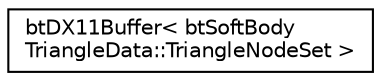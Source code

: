 digraph "Graphical Class Hierarchy"
{
  edge [fontname="Helvetica",fontsize="10",labelfontname="Helvetica",labelfontsize="10"];
  node [fontname="Helvetica",fontsize="10",shape=record];
  rankdir="LR";
  Node1 [label="btDX11Buffer\< btSoftBody\lTriangleData::TriangleNodeSet \>",height=0.2,width=0.4,color="black", fillcolor="white", style="filled",URL="$classbt_d_x11_buffer.html"];
}
